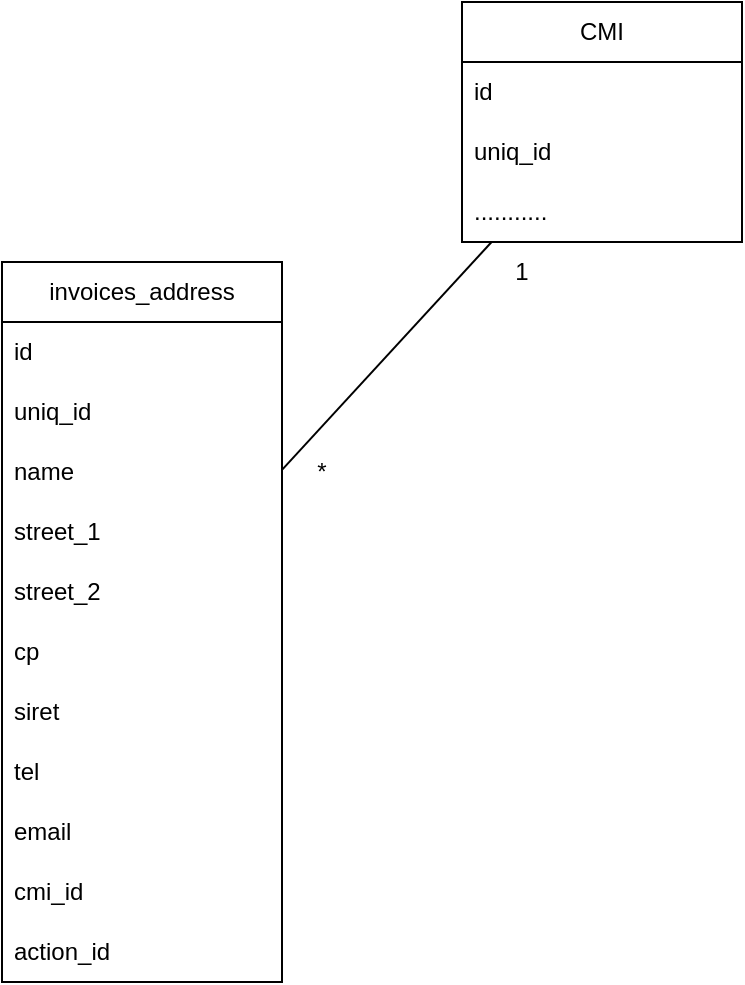 <mxfile version="24.7.0" type="github">
  <diagram name="Page-1" id="YrSUGJJ-2SyijLkr2ONh">
    <mxGraphModel dx="1674" dy="738" grid="1" gridSize="10" guides="1" tooltips="1" connect="1" arrows="1" fold="1" page="1" pageScale="1" pageWidth="827" pageHeight="1169" math="0" shadow="0">
      <root>
        <mxCell id="0" />
        <mxCell id="1" parent="0" />
        <mxCell id="dW_nSO0znoTWYoGmT7JK-1" value="invoices_address" style="swimlane;fontStyle=0;childLayout=stackLayout;horizontal=1;startSize=30;horizontalStack=0;resizeParent=1;resizeParentMax=0;resizeLast=0;collapsible=1;marginBottom=0;whiteSpace=wrap;html=1;" vertex="1" parent="1">
          <mxGeometry x="340" y="320" width="140" height="360" as="geometry" />
        </mxCell>
        <mxCell id="dW_nSO0znoTWYoGmT7JK-2" value="id" style="text;strokeColor=none;fillColor=none;align=left;verticalAlign=middle;spacingLeft=4;spacingRight=4;overflow=hidden;points=[[0,0.5],[1,0.5]];portConstraint=eastwest;rotatable=0;whiteSpace=wrap;html=1;" vertex="1" parent="dW_nSO0znoTWYoGmT7JK-1">
          <mxGeometry y="30" width="140" height="30" as="geometry" />
        </mxCell>
        <mxCell id="dW_nSO0znoTWYoGmT7JK-3" value="uniq_id" style="text;strokeColor=none;fillColor=none;align=left;verticalAlign=middle;spacingLeft=4;spacingRight=4;overflow=hidden;points=[[0,0.5],[1,0.5]];portConstraint=eastwest;rotatable=0;whiteSpace=wrap;html=1;" vertex="1" parent="dW_nSO0znoTWYoGmT7JK-1">
          <mxGeometry y="60" width="140" height="30" as="geometry" />
        </mxCell>
        <mxCell id="dW_nSO0znoTWYoGmT7JK-4" value="name" style="text;strokeColor=none;fillColor=none;align=left;verticalAlign=middle;spacingLeft=4;spacingRight=4;overflow=hidden;points=[[0,0.5],[1,0.5]];portConstraint=eastwest;rotatable=0;whiteSpace=wrap;html=1;" vertex="1" parent="dW_nSO0znoTWYoGmT7JK-1">
          <mxGeometry y="90" width="140" height="30" as="geometry" />
        </mxCell>
        <mxCell id="dW_nSO0znoTWYoGmT7JK-5" value="street_1" style="text;strokeColor=none;fillColor=none;align=left;verticalAlign=middle;spacingLeft=4;spacingRight=4;overflow=hidden;points=[[0,0.5],[1,0.5]];portConstraint=eastwest;rotatable=0;whiteSpace=wrap;html=1;" vertex="1" parent="dW_nSO0znoTWYoGmT7JK-1">
          <mxGeometry y="120" width="140" height="30" as="geometry" />
        </mxCell>
        <mxCell id="dW_nSO0znoTWYoGmT7JK-6" value="street_2" style="text;strokeColor=none;fillColor=none;align=left;verticalAlign=middle;spacingLeft=4;spacingRight=4;overflow=hidden;points=[[0,0.5],[1,0.5]];portConstraint=eastwest;rotatable=0;whiteSpace=wrap;html=1;" vertex="1" parent="dW_nSO0znoTWYoGmT7JK-1">
          <mxGeometry y="150" width="140" height="30" as="geometry" />
        </mxCell>
        <mxCell id="dW_nSO0znoTWYoGmT7JK-7" value="cp" style="text;strokeColor=none;fillColor=none;align=left;verticalAlign=middle;spacingLeft=4;spacingRight=4;overflow=hidden;points=[[0,0.5],[1,0.5]];portConstraint=eastwest;rotatable=0;whiteSpace=wrap;html=1;" vertex="1" parent="dW_nSO0znoTWYoGmT7JK-1">
          <mxGeometry y="180" width="140" height="30" as="geometry" />
        </mxCell>
        <mxCell id="dW_nSO0znoTWYoGmT7JK-8" value="siret" style="text;strokeColor=none;fillColor=none;align=left;verticalAlign=middle;spacingLeft=4;spacingRight=4;overflow=hidden;points=[[0,0.5],[1,0.5]];portConstraint=eastwest;rotatable=0;whiteSpace=wrap;html=1;" vertex="1" parent="dW_nSO0znoTWYoGmT7JK-1">
          <mxGeometry y="210" width="140" height="30" as="geometry" />
        </mxCell>
        <mxCell id="dW_nSO0znoTWYoGmT7JK-9" value="tel" style="text;strokeColor=none;fillColor=none;align=left;verticalAlign=middle;spacingLeft=4;spacingRight=4;overflow=hidden;points=[[0,0.5],[1,0.5]];portConstraint=eastwest;rotatable=0;whiteSpace=wrap;html=1;" vertex="1" parent="dW_nSO0znoTWYoGmT7JK-1">
          <mxGeometry y="240" width="140" height="30" as="geometry" />
        </mxCell>
        <mxCell id="dW_nSO0znoTWYoGmT7JK-10" value="email" style="text;strokeColor=none;fillColor=none;align=left;verticalAlign=middle;spacingLeft=4;spacingRight=4;overflow=hidden;points=[[0,0.5],[1,0.5]];portConstraint=eastwest;rotatable=0;whiteSpace=wrap;html=1;" vertex="1" parent="dW_nSO0znoTWYoGmT7JK-1">
          <mxGeometry y="270" width="140" height="30" as="geometry" />
        </mxCell>
        <mxCell id="dW_nSO0znoTWYoGmT7JK-11" value="cmi_id" style="text;strokeColor=none;fillColor=none;align=left;verticalAlign=middle;spacingLeft=4;spacingRight=4;overflow=hidden;points=[[0,0.5],[1,0.5]];portConstraint=eastwest;rotatable=0;whiteSpace=wrap;html=1;" vertex="1" parent="dW_nSO0znoTWYoGmT7JK-1">
          <mxGeometry y="300" width="140" height="30" as="geometry" />
        </mxCell>
        <mxCell id="dW_nSO0znoTWYoGmT7JK-12" value="action_id" style="text;strokeColor=none;fillColor=none;align=left;verticalAlign=middle;spacingLeft=4;spacingRight=4;overflow=hidden;points=[[0,0.5],[1,0.5]];portConstraint=eastwest;rotatable=0;whiteSpace=wrap;html=1;" vertex="1" parent="dW_nSO0znoTWYoGmT7JK-1">
          <mxGeometry y="330" width="140" height="30" as="geometry" />
        </mxCell>
        <mxCell id="dW_nSO0znoTWYoGmT7JK-13" value="CMI" style="swimlane;fontStyle=0;childLayout=stackLayout;horizontal=1;startSize=30;horizontalStack=0;resizeParent=1;resizeParentMax=0;resizeLast=0;collapsible=1;marginBottom=0;whiteSpace=wrap;html=1;" vertex="1" parent="1">
          <mxGeometry x="570" y="190" width="140" height="120" as="geometry" />
        </mxCell>
        <mxCell id="dW_nSO0znoTWYoGmT7JK-14" value="id" style="text;strokeColor=none;fillColor=none;align=left;verticalAlign=middle;spacingLeft=4;spacingRight=4;overflow=hidden;points=[[0,0.5],[1,0.5]];portConstraint=eastwest;rotatable=0;whiteSpace=wrap;html=1;" vertex="1" parent="dW_nSO0znoTWYoGmT7JK-13">
          <mxGeometry y="30" width="140" height="30" as="geometry" />
        </mxCell>
        <mxCell id="dW_nSO0znoTWYoGmT7JK-15" value="uniq_id" style="text;strokeColor=none;fillColor=none;align=left;verticalAlign=middle;spacingLeft=4;spacingRight=4;overflow=hidden;points=[[0,0.5],[1,0.5]];portConstraint=eastwest;rotatable=0;whiteSpace=wrap;html=1;" vertex="1" parent="dW_nSO0znoTWYoGmT7JK-13">
          <mxGeometry y="60" width="140" height="30" as="geometry" />
        </mxCell>
        <mxCell id="dW_nSO0znoTWYoGmT7JK-16" value="..........." style="text;strokeColor=none;fillColor=none;align=left;verticalAlign=middle;spacingLeft=4;spacingRight=4;overflow=hidden;points=[[0,0.5],[1,0.5]];portConstraint=eastwest;rotatable=0;whiteSpace=wrap;html=1;" vertex="1" parent="dW_nSO0znoTWYoGmT7JK-13">
          <mxGeometry y="90" width="140" height="30" as="geometry" />
        </mxCell>
        <mxCell id="dW_nSO0znoTWYoGmT7JK-17" value="" style="endArrow=none;html=1;rounded=0;" edge="1" parent="1" source="dW_nSO0znoTWYoGmT7JK-1" target="dW_nSO0znoTWYoGmT7JK-13">
          <mxGeometry width="50" height="50" relative="1" as="geometry">
            <mxPoint x="570" y="260" as="sourcePoint" />
            <mxPoint x="620" y="210" as="targetPoint" />
          </mxGeometry>
        </mxCell>
        <mxCell id="dW_nSO0znoTWYoGmT7JK-18" value="*" style="text;html=1;align=center;verticalAlign=middle;whiteSpace=wrap;rounded=0;" vertex="1" parent="1">
          <mxGeometry x="470" y="410" width="60" height="30" as="geometry" />
        </mxCell>
        <mxCell id="dW_nSO0znoTWYoGmT7JK-19" value="1" style="text;html=1;align=center;verticalAlign=middle;whiteSpace=wrap;rounded=0;" vertex="1" parent="1">
          <mxGeometry x="570" y="310" width="60" height="30" as="geometry" />
        </mxCell>
      </root>
    </mxGraphModel>
  </diagram>
</mxfile>
